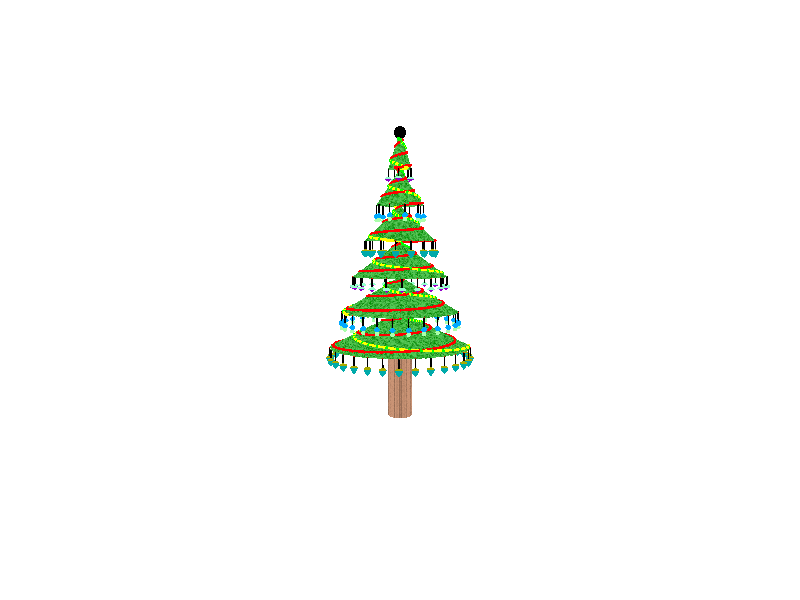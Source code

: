 #include "shapes.inc"
#include "colors.inc"
#include "textures.inc"


#declare sca=50;  									// scalaire pour la taille

//global_settings { max_trace_level 20 }

camera {
    location <0.2*sca,1*sca,14.5> 					// location of camera
    look_at <0,0,10>								// ou la camera va se fixer 
    sky <0,0,1> 									// pour avoir le Z en haut
    right <-image_width/image_height,0,0>	 	    // pour un repere direct
    rotate<0,0, -360*(clock+0.10)>
}

light_source { <0.4*sca,1*sca,14.5> White }		    // light source
light_source { <-0.4*sca,1*sca,14.5> White }       	// light source          

background {White}								  	  // fond d'ecran blanc

#declare hauteur=6;
#declare rayon=6; 
#declare ecartHauteur=hauteur/2;
#declare nombreDeCone=6; 
#declare i=0;
#declare Pi=3.1415;
#declare rayonDeBoule=0.05;
#declare nombreDeBoule=30;
#declare nombreDeCylindre=nombreDeBoule;
#declare rot=2*Pi/nombreDeBoule/2;
#declare rFicelle = 0.06; 

//ne pas multiplier 
#macro Bspline4(step,P0,P1,P2,P3,P4,eq)
	 #local eq=(pow((1-step),4)*P0+4*step*pow((1-step),3)*P1+6*pow(step,2)*pow((1-step),2)*P2+4*pow(step,3)*(1-step)*P3+pow(step,4)*P4);
#end

#macro Bspline2(step,P0,P1,P2, eq)
	 #local eq=(pow((1-step),2)*P0+2*(1-step)*step*P1+step*step*P2);
#end

//Creation des lathes
#macro createLathe(nbPoints, P0, P1, P2, P3, colorr, tX, tY, tZ)
lathe{
  bezier_spline
  nbPoints,
  P0, P1, P2, P3
  pigment {color colorr}
  rotate <90, 0, 0> // <x°, y°, z°>
  scale <0.1, 0.1, 0.1> // <x, y, z>
  translate <tX, tY, tZ> // <x, y, z>
}
#end

//Creation de la guirlande
#macro guirlande(P0,P1,P2,P3,P4,nb,dimCyl,color1)
    #local M=<0,0,0>;
    #local tabP=array[nb+1];
    #for(i,0,nb)
        #local t0=i/nb;
        #local M=<0,0,0>;
        Bspline4(t0,P0,P1,P2,P3,P4,M)
        #local tabP[i]=M;
    #end
    #for(i,0,nb-1)

        cylinder{
            tabP[i] 
            tabP[i+1] 
            dimCyl
            pigment {color1}
        }
    #end
#end


//Creation de la guirlande Electrique
#macro guirlandeElectrique(P0,P1,P2,nb,dimCyl,color1)
    #local M=<0,0,0>;
    #local tabP=array[nb+1];
    #for(i,0,nb)
        #local t0=i/nb;
        #local M=<0,0,0>;
        Bspline2(t0,P0,P1,P2,M)
        #local tabP[i]=M;
    #end
    #for(i,0,nb-1)

        cylinder{
            tabP[i] 
            tabP[i+1] 
            dimCyl
            pigment {color color1}
        }
    #end
#end

#macro spirale(pente,hauteurspirale,hauteuroffset,nbTours,nbPoints,nbPointsGuirlande,dimCyl,Ccouleur,pointFinal)
    #local tabP=array[nbPoints+1];
	#local i = 0;
    #while(i<nbPoints+1)
		#declare paramZ=(hauteuroffset+hauteurspirale) - ((i/nbPoints) * hauteurspirale)  ;
		#declare coeff= ((hauteurspirale+hauteuroffset)-paramZ)*pente  ;
		#declare paramX=coeff*cos(nbTours*paramZ);
		#declare paramY=coeff*sin(nbTours*paramZ);
        #declare tabP[i]=<paramX,paramY,paramZ>;    
		#local i = i+1;
    #end
	#local pointFinal = tabP[nbPoints];	
	#local i = 1;
    #while(i<nbPoints-4)
		guirlande(tabP[i-1],tabP[i],tabP[i+1],tabP[i+2],tabP[i+3],nbPointsGuirlande,dimCyl,Ccouleur)
		#local i = i+4;
    #end
		guirlande(tabP[nbPoints-4],tabP[nbPoints-3],tabP[nbPoints-2],tabP[nbPoints-1],pointFinal,nbPointsGuirlande,dimCyl,Ccouleur)
#end

#macro spiraleElectrique(pente,hauteurspirale,hauteuroffset,nbTours,nbPoints,nbPointsGuirlande,dimCyl,Ccouleur,CHigh,CLow,pointFinal)
    #local tabP=array[nbPoints+1];
	#local i = 0;
    #while(i<nbPoints+1)
		#declare paramZ=(hauteuroffset+hauteurspirale) - ((i/nbPoints) * hauteurspirale)  ;
		#declare coeff= ((hauteurspirale+hauteuroffset)-paramZ)*pente  ;
		#declare paramX=coeff*sin(nbTours*paramZ);
		#declare paramY=coeff*cos(nbTours*paramZ);
        #declare tabP[i]=<paramX,paramY,paramZ>;    
		#local i = i+1;
    #end
	#local pointFinal = tabP[nbPoints];	
	#local i = 1;
    #while(i<nbPoints-2)
		guirlandeElectrique(tabP[i-1],tabP[i],tabP[i+1],nbPointsGuirlande,dimCyl,Ccouleur)
		#if ( mod(clock*360, 2) < 0.5 )
      #local color1 = CHigh;
    	#else
       #local color1 = CLow;
		#end
		sphere {
			tabP[i], 0.15 // <x, y, z>, radius
			pigment { 
				color1
			}
			
		}
		#local i = i+2;

    #end
		guirlandeElectrique(tabP[nbPoints-2],tabP[nbPoints-1],pointFinal,nbPointsGuirlande,dimCyl,Ccouleur)
#end

#declare endpoint = <0,0,ecartHauteur+hauteur>; 

#declare sapin=object{									// creation du sapin
	union{         
				  cylinder{											// creation du cylindre qui est la base du tronc
				            <0,0,0>									// position du cylindre
				            <0,0,hauteur>								// mesure du cylindre
				            1											// rayon du cylindre
				            texture {DMFDarkOak scale 0.1}			// texture que le cylindre va prendre
			        	}
       #while(i< nombreDeCone)

			   	union {
					#local hauteurspirale = ecartHauteur;
					#local hauteurtmp = hauteur+ecartHauteur*(i);
					#local pointDepart = <0,0,hauteur+ecartHauteur*(i)>;
					#local dimcyl = 0.12;
					#local pente = ((rayon*(1-i/nombreDeCone))/ecartHauteur)  ;

					spirale(pente,hauteurspirale,hauteurtmp,6,100*(nombreDeCone-i),4,dimcyl,Red,endpoint)
					#local P1 = < (endpoint.x - pointDepart.x)*1/4,(endpoint.y - pointDepart.y)*1/4,hauteur+ecartHauteur*(i)>;
					#local P2 = < (endpoint.x - pointDepart.x)*1/2,(endpoint.y - pointDepart.y)*1/2,hauteur+ecartHauteur*(i)>;
					#local P3 = < (endpoint.x - pointDepart.x)*3/4,(endpoint.y - pointDepart.y)*3/4,hauteur+ecartHauteur*(i)>;
					guirlande(pointDepart,P1,P2,P3,endpoint,4,dimcyl,Red)

			   	}
				   	union {
					#local hauteurspirale = ecartHauteur;
					#local hauteurtmp = hauteur+ecartHauteur*(i);
					#local pointDepart = <0,0,hauteur+ecartHauteur*(i)>;
					#local dimcyl = 0.12;
					#local pente = ((rayon*(1-i/nombreDeCone))/ecartHauteur)  ;

					spiraleElectrique(pente,hauteurspirale,hauteurtmp,3,100-(i*12),4,dimcyl,Yellow,Green,Magenta,endpoint)
					#local P2 = < (endpoint.x - pointDepart.x)*1/2,(endpoint.y - pointDepart.y)*1/2,hauteur+ecartHauteur*(i)>;
					guirlandeElectrique(pointDepart,P2,endpoint,4,dimcyl,Yellow)

			   	}
	       	
		       difference {
				   
						cone{											//creation du cone
							<0,0,hauteur+ecartHauteur*i> 		// location of base point
							rayon*(1-i/nombreDeCone)			// base point radius
							<0,0,hauteur+ecartHauteur*(i+1)> 	// location of cap point
							0				// cap point radius 
					   }
					
					#declare j=0;
					union {
						#while(j<nombreDeCylindre)				//nombre de cylindre a enlever
						cylinder{ 
							<	(rayon*(1-i/nombreDeCone))*cos (2*Pi*j/nombreDeCylindre),  //position du cylindre a enlever
								(rayon*(1-i/nombreDeCone))*sin(2*Pi*j/nombreDeCylindre),
								hauteur+i*ecartHauteur	>
						   	<	((1-(i+1)/nombreDeCone))*cos (2*Pi*j/nombreDeCylindre),      // mesure du cylindre a enlever
						            ((1-(i+1)/nombreDeCone))*sin(2*Pi*j/nombreDeCylindre),
			                         	hauteur+(i+1)*ecartHauteur	>
				                        ((1-(i)/nombreDeCone))/8					//rayon du cylindre a enlever
		                        }
		                        #declare j=j+1;
                  		#end  
					}
 					pigment{Jade}						// color of leaves


	       	}
			#declare j=0;
			union {
				#while(j<nombreDeBoule)						//ajout de nombreDeBoule Boule
		     		union {
					#declare rayonJ = rayon*(1-i/nombreDeCone);	 
					#declare pointX=rayonJ*cos (2*Pi*j/nombreDeBoule+rot);
					#declare pointY=rayonJ*sin (2*Pi*j/nombreDeBoule+rot);
					#declare pointZ=hauteur+i*ecartHauteur ;
					
					 union {
						 sphere{										//creation des boules rouges
				     		 		<pointX, pointY, pointZ> 
					     		 	rayonDeBoule
				                  	pigment {Red} finish{diffuse 10}
		                  	}	
			                  cylinder {
			     		 		<pointX, pointY, pointZ> 
		 					<pointX, pointY, pointZ-0.7> 
							rFicelle
			                  	pigment {Black}
			                 	}
					 }
					 #declare latheX=	(rayon*(1-i/nombreDeCone))*cos (2*Pi*j/nombreDeBoule+rot);
					 #declare latheY=(rayon*(1-i/nombreDeCone))*sin(2*Pi*j/nombreDeBoule+rot);
					 #declare latheZ=hauteur+i*ecartHauteur-0.7-0.2;

					 
					 #if( mod(i,3)=0)
					 union {
					 	createLathe(4, <0, -5 >, <3, -2 >, <3, 0 > , <3, 0.5>, rgbt<0,0.4,0.4,0.3>, latheX, latheY, latheZ)
						createLathe(4, <3, 0.5>, <2, 2 >, <2, 1 >, <rFicelle*10, 2 >, rgbt<0.4,0.4,0,0.3>,  latheX, latheY, latheZ)
						 }
					 
					 #end
					 #if( mod(i,3)=1)
					  union {
					  	createLathe(4, <1, -5 >, <2, -4 >, <2, -3 > , <1, -2>, rgbt<0.4,1,0.4,0.3>,  latheX, latheY, latheZ)
						createLathe(4, <1, -2>, <3, -1 >, <3, 0 >, <rFicelle*10, 2 >, rgbt<0,0.4,1,0.3>,  latheX, latheY, latheZ)
						 }
					 
					 #end
					  #if( mod(i,3)=2)
					  union{
					  	createLathe(4,  <0, -2 >, <1, -1>, <2, 0 >, <3,0>, rgbt<0.3,0,0.6,0.3>,  latheX, latheY, latheZ)
						createLathe(4,  <3, 0 >, <3, 1>, <2, 2 >, <rFicelle*10, 2 >, rgb<0.3,1,0.6,0.3>,  latheX, latheY, latheZ)
					  }
					 #end

					}
	                  #declare j=j+1;
	               #end
			}
             #declare nombreDeBoule = nombreDeBoule-5;
             #declare nombreDeCylindre=nombreDeBoule;
             #declare rot=2*Pi/nombreDeBoule/2;
	       #declare i=i+1;
	       #end
	       union {
	       sphere{										//creation des boules rouges
			     	<	0, 0, hauteur+nombreDeCone*ecartHauteur >  //position de la boule au sommet
	     		 		0.5				
					pigment {Black}
	                  }

	       }
	} 
	
}
object{sapin}